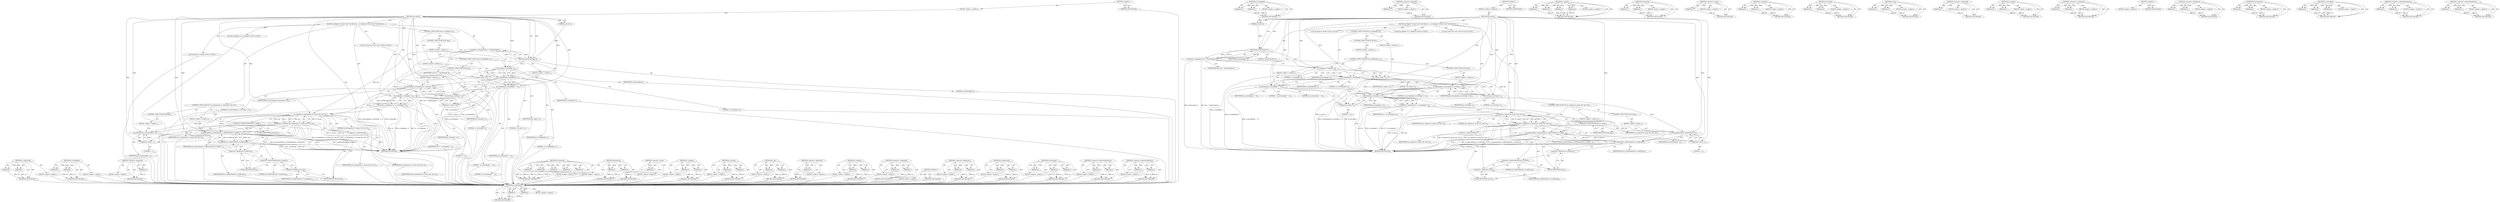digraph "&lt;operator&gt;.indirectFieldAccess" {
vulnerable_177 [label=<(METHOD,js_utfptrtoidx)>];
vulnerable_178 [label=<(PARAM,p1)>];
vulnerable_179 [label=<(PARAM,p2)>];
vulnerable_180 [label=<(BLOCK,&lt;empty&gt;,&lt;empty&gt;)>];
vulnerable_181 [label=<(METHOD_RETURN,ANY)>];
vulnerable_127 [label=<(METHOD,js_isundefined)>];
vulnerable_128 [label=<(PARAM,p1)>];
vulnerable_129 [label=<(PARAM,p2)>];
vulnerable_130 [label=<(BLOCK,&lt;empty&gt;,&lt;empty&gt;)>];
vulnerable_131 [label=<(METHOD_RETURN,ANY)>];
vulnerable_152 [label=<(METHOD,&lt;operator&gt;.logicalNot)>];
vulnerable_153 [label=<(PARAM,p1)>];
vulnerable_154 [label=<(BLOCK,&lt;empty&gt;,&lt;empty&gt;)>];
vulnerable_155 [label=<(METHOD_RETURN,ANY)>];
vulnerable_6 [label=<(METHOD,&lt;global&gt;)<SUB>1</SUB>>];
vulnerable_7 [label=<(BLOCK,&lt;empty&gt;,&lt;empty&gt;)<SUB>1</SUB>>];
vulnerable_8 [label=<(METHOD,Sp_search)<SUB>1</SUB>>];
vulnerable_9 [label=<(PARAM,js_State *J)<SUB>1</SUB>>];
vulnerable_10 [label=<(BLOCK,{
	js_Regexp *re;
	const char *text;
	Resub m;
...,{
	js_Regexp *re;
	const char *text;
	Resub m;
...)<SUB>2</SUB>>];
vulnerable_11 [label="<(LOCAL,js_Regexp* re: js_Regexp*)<SUB>3</SUB>>"];
vulnerable_12 [label="<(LOCAL,const char* text: char*)<SUB>4</SUB>>"];
vulnerable_13 [label="<(LOCAL,Resub m: Resub)<SUB>5</SUB>>"];
vulnerable_14 [label=<(&lt;operator&gt;.assignment,text = checkstring(J, 0))<SUB>7</SUB>>];
vulnerable_15 [label=<(IDENTIFIER,text,text = checkstring(J, 0))<SUB>7</SUB>>];
vulnerable_16 [label=<(checkstring,checkstring(J, 0))<SUB>7</SUB>>];
vulnerable_17 [label=<(IDENTIFIER,J,checkstring(J, 0))<SUB>7</SUB>>];
vulnerable_18 [label=<(LITERAL,0,checkstring(J, 0))<SUB>7</SUB>>];
vulnerable_19 [label=<(CONTROL_STRUCTURE,IF,if (js_isregexp(J, 1)))<SUB>9</SUB>>];
vulnerable_20 [label=<(js_isregexp,js_isregexp(J, 1))<SUB>9</SUB>>];
vulnerable_21 [label=<(IDENTIFIER,J,js_isregexp(J, 1))<SUB>9</SUB>>];
vulnerable_22 [label=<(LITERAL,1,js_isregexp(J, 1))<SUB>9</SUB>>];
vulnerable_23 [label=<(BLOCK,&lt;empty&gt;,&lt;empty&gt;)<SUB>10</SUB>>];
vulnerable_24 [label=<(js_copy,js_copy(J, 1))<SUB>10</SUB>>];
vulnerable_25 [label=<(IDENTIFIER,J,js_copy(J, 1))<SUB>10</SUB>>];
vulnerable_26 [label=<(LITERAL,1,js_copy(J, 1))<SUB>10</SUB>>];
vulnerable_27 [label=<(CONTROL_STRUCTURE,ELSE,else)<SUB>11</SUB>>];
vulnerable_28 [label=<(BLOCK,&lt;empty&gt;,&lt;empty&gt;)<SUB>11</SUB>>];
vulnerable_29 [label=<(CONTROL_STRUCTURE,IF,if (js_isundefined(J, 1)))<SUB>11</SUB>>];
vulnerable_30 [label=<(js_isundefined,js_isundefined(J, 1))<SUB>11</SUB>>];
vulnerable_31 [label=<(IDENTIFIER,J,js_isundefined(J, 1))<SUB>11</SUB>>];
vulnerable_32 [label=<(LITERAL,1,js_isundefined(J, 1))<SUB>11</SUB>>];
vulnerable_33 [label=<(BLOCK,&lt;empty&gt;,&lt;empty&gt;)<SUB>12</SUB>>];
vulnerable_34 [label=<(js_newregexp,js_newregexp(J, &quot;&quot;, 0))<SUB>12</SUB>>];
vulnerable_35 [label=<(IDENTIFIER,J,js_newregexp(J, &quot;&quot;, 0))<SUB>12</SUB>>];
vulnerable_36 [label=<(LITERAL,&quot;&quot;,js_newregexp(J, &quot;&quot;, 0))<SUB>12</SUB>>];
vulnerable_37 [label=<(LITERAL,0,js_newregexp(J, &quot;&quot;, 0))<SUB>12</SUB>>];
vulnerable_38 [label=<(CONTROL_STRUCTURE,ELSE,else)<SUB>14</SUB>>];
vulnerable_39 [label=<(BLOCK,&lt;empty&gt;,&lt;empty&gt;)<SUB>14</SUB>>];
vulnerable_40 [label=<(js_newregexp,js_newregexp(J, js_tostring(J, 1), 0))<SUB>14</SUB>>];
vulnerable_41 [label=<(IDENTIFIER,J,js_newregexp(J, js_tostring(J, 1), 0))<SUB>14</SUB>>];
vulnerable_42 [label=<(js_tostring,js_tostring(J, 1))<SUB>14</SUB>>];
vulnerable_43 [label=<(IDENTIFIER,J,js_tostring(J, 1))<SUB>14</SUB>>];
vulnerable_44 [label=<(LITERAL,1,js_tostring(J, 1))<SUB>14</SUB>>];
vulnerable_45 [label=<(LITERAL,0,js_newregexp(J, js_tostring(J, 1), 0))<SUB>14</SUB>>];
vulnerable_46 [label=<(&lt;operator&gt;.assignment,re = js_toregexp(J, -1))<SUB>16</SUB>>];
vulnerable_47 [label=<(IDENTIFIER,re,re = js_toregexp(J, -1))<SUB>16</SUB>>];
vulnerable_48 [label=<(js_toregexp,js_toregexp(J, -1))<SUB>16</SUB>>];
vulnerable_49 [label=<(IDENTIFIER,J,js_toregexp(J, -1))<SUB>16</SUB>>];
vulnerable_50 [label=<(&lt;operator&gt;.minus,-1)<SUB>16</SUB>>];
vulnerable_51 [label=<(LITERAL,1,-1)<SUB>16</SUB>>];
vulnerable_52 [label=<(CONTROL_STRUCTURE,IF,if (!js_regexec(re-&gt;prog, text, &amp;m, 0)))<SUB>18</SUB>>];
vulnerable_53 [label=<(&lt;operator&gt;.logicalNot,!js_regexec(re-&gt;prog, text, &amp;m, 0))<SUB>18</SUB>>];
vulnerable_54 [label=<(js_regexec,js_regexec(re-&gt;prog, text, &amp;m, 0))<SUB>18</SUB>>];
vulnerable_55 [label=<(&lt;operator&gt;.indirectFieldAccess,re-&gt;prog)<SUB>18</SUB>>];
vulnerable_56 [label=<(IDENTIFIER,re,js_regexec(re-&gt;prog, text, &amp;m, 0))<SUB>18</SUB>>];
vulnerable_57 [label=<(FIELD_IDENTIFIER,prog,prog)<SUB>18</SUB>>];
vulnerable_58 [label=<(IDENTIFIER,text,js_regexec(re-&gt;prog, text, &amp;m, 0))<SUB>18</SUB>>];
vulnerable_59 [label=<(&lt;operator&gt;.addressOf,&amp;m)<SUB>18</SUB>>];
vulnerable_60 [label=<(IDENTIFIER,m,js_regexec(re-&gt;prog, text, &amp;m, 0))<SUB>18</SUB>>];
vulnerable_61 [label=<(LITERAL,0,js_regexec(re-&gt;prog, text, &amp;m, 0))<SUB>18</SUB>>];
vulnerable_62 [label=<(BLOCK,&lt;empty&gt;,&lt;empty&gt;)<SUB>19</SUB>>];
vulnerable_63 [label=<(js_pushnumber,js_pushnumber(J, js_utfptrtoidx(text, m.sub[0]....)<SUB>19</SUB>>];
vulnerable_64 [label=<(IDENTIFIER,J,js_pushnumber(J, js_utfptrtoidx(text, m.sub[0]....)<SUB>19</SUB>>];
vulnerable_65 [label=<(js_utfptrtoidx,js_utfptrtoidx(text, m.sub[0].sp))<SUB>19</SUB>>];
vulnerable_66 [label=<(IDENTIFIER,text,js_utfptrtoidx(text, m.sub[0].sp))<SUB>19</SUB>>];
vulnerable_67 [label=<(&lt;operator&gt;.fieldAccess,m.sub[0].sp)<SUB>19</SUB>>];
vulnerable_68 [label=<(&lt;operator&gt;.indirectIndexAccess,m.sub[0])<SUB>19</SUB>>];
vulnerable_69 [label=<(&lt;operator&gt;.fieldAccess,m.sub)<SUB>19</SUB>>];
vulnerable_70 [label=<(IDENTIFIER,m,js_utfptrtoidx(text, m.sub[0].sp))<SUB>19</SUB>>];
vulnerable_71 [label=<(FIELD_IDENTIFIER,sub,sub)<SUB>19</SUB>>];
vulnerable_72 [label=<(LITERAL,0,js_utfptrtoidx(text, m.sub[0].sp))<SUB>19</SUB>>];
vulnerable_73 [label=<(FIELD_IDENTIFIER,sp,sp)<SUB>19</SUB>>];
vulnerable_74 [label=<(CONTROL_STRUCTURE,ELSE,else)<SUB>21</SUB>>];
vulnerable_75 [label=<(BLOCK,&lt;empty&gt;,&lt;empty&gt;)<SUB>21</SUB>>];
vulnerable_76 [label=<(js_pushnumber,js_pushnumber(J, -1))<SUB>21</SUB>>];
vulnerable_77 [label=<(IDENTIFIER,J,js_pushnumber(J, -1))<SUB>21</SUB>>];
vulnerable_78 [label=<(&lt;operator&gt;.minus,-1)<SUB>21</SUB>>];
vulnerable_79 [label=<(LITERAL,1,-1)<SUB>21</SUB>>];
vulnerable_80 [label=<(METHOD_RETURN,void)<SUB>1</SUB>>];
vulnerable_82 [label=<(METHOD_RETURN,ANY)<SUB>1</SUB>>];
vulnerable_156 [label=<(METHOD,js_regexec)>];
vulnerable_157 [label=<(PARAM,p1)>];
vulnerable_158 [label=<(PARAM,p2)>];
vulnerable_159 [label=<(PARAM,p3)>];
vulnerable_160 [label=<(PARAM,p4)>];
vulnerable_161 [label=<(BLOCK,&lt;empty&gt;,&lt;empty&gt;)>];
vulnerable_162 [label=<(METHOD_RETURN,ANY)>];
vulnerable_112 [label=<(METHOD,checkstring)>];
vulnerable_113 [label=<(PARAM,p1)>];
vulnerable_114 [label=<(PARAM,p2)>];
vulnerable_115 [label=<(BLOCK,&lt;empty&gt;,&lt;empty&gt;)>];
vulnerable_116 [label=<(METHOD_RETURN,ANY)>];
vulnerable_148 [label=<(METHOD,&lt;operator&gt;.minus)>];
vulnerable_149 [label=<(PARAM,p1)>];
vulnerable_150 [label=<(BLOCK,&lt;empty&gt;,&lt;empty&gt;)>];
vulnerable_151 [label=<(METHOD_RETURN,ANY)>];
vulnerable_143 [label=<(METHOD,js_toregexp)>];
vulnerable_144 [label=<(PARAM,p1)>];
vulnerable_145 [label=<(PARAM,p2)>];
vulnerable_146 [label=<(BLOCK,&lt;empty&gt;,&lt;empty&gt;)>];
vulnerable_147 [label=<(METHOD_RETURN,ANY)>];
vulnerable_138 [label=<(METHOD,js_tostring)>];
vulnerable_139 [label=<(PARAM,p1)>];
vulnerable_140 [label=<(PARAM,p2)>];
vulnerable_141 [label=<(BLOCK,&lt;empty&gt;,&lt;empty&gt;)>];
vulnerable_142 [label=<(METHOD_RETURN,ANY)>];
vulnerable_122 [label=<(METHOD,js_copy)>];
vulnerable_123 [label=<(PARAM,p1)>];
vulnerable_124 [label=<(PARAM,p2)>];
vulnerable_125 [label=<(BLOCK,&lt;empty&gt;,&lt;empty&gt;)>];
vulnerable_126 [label=<(METHOD_RETURN,ANY)>];
vulnerable_168 [label=<(METHOD,&lt;operator&gt;.addressOf)>];
vulnerable_169 [label=<(PARAM,p1)>];
vulnerable_170 [label=<(BLOCK,&lt;empty&gt;,&lt;empty&gt;)>];
vulnerable_171 [label=<(METHOD_RETURN,ANY)>];
vulnerable_117 [label=<(METHOD,js_isregexp)>];
vulnerable_118 [label=<(PARAM,p1)>];
vulnerable_119 [label=<(PARAM,p2)>];
vulnerable_120 [label=<(BLOCK,&lt;empty&gt;,&lt;empty&gt;)>];
vulnerable_121 [label=<(METHOD_RETURN,ANY)>];
vulnerable_107 [label=<(METHOD,&lt;operator&gt;.assignment)>];
vulnerable_108 [label=<(PARAM,p1)>];
vulnerable_109 [label=<(PARAM,p2)>];
vulnerable_110 [label=<(BLOCK,&lt;empty&gt;,&lt;empty&gt;)>];
vulnerable_111 [label=<(METHOD_RETURN,ANY)>];
vulnerable_101 [label=<(METHOD,&lt;global&gt;)<SUB>1</SUB>>];
vulnerable_102 [label=<(BLOCK,&lt;empty&gt;,&lt;empty&gt;)>];
vulnerable_103 [label=<(METHOD_RETURN,ANY)>];
vulnerable_182 [label=<(METHOD,&lt;operator&gt;.fieldAccess)>];
vulnerable_183 [label=<(PARAM,p1)>];
vulnerable_184 [label=<(PARAM,p2)>];
vulnerable_185 [label=<(BLOCK,&lt;empty&gt;,&lt;empty&gt;)>];
vulnerable_186 [label=<(METHOD_RETURN,ANY)>];
vulnerable_172 [label=<(METHOD,js_pushnumber)>];
vulnerable_173 [label=<(PARAM,p1)>];
vulnerable_174 [label=<(PARAM,p2)>];
vulnerable_175 [label=<(BLOCK,&lt;empty&gt;,&lt;empty&gt;)>];
vulnerable_176 [label=<(METHOD_RETURN,ANY)>];
vulnerable_132 [label=<(METHOD,js_newregexp)>];
vulnerable_133 [label=<(PARAM,p1)>];
vulnerable_134 [label=<(PARAM,p2)>];
vulnerable_135 [label=<(PARAM,p3)>];
vulnerable_136 [label=<(BLOCK,&lt;empty&gt;,&lt;empty&gt;)>];
vulnerable_137 [label=<(METHOD_RETURN,ANY)>];
vulnerable_187 [label=<(METHOD,&lt;operator&gt;.indirectIndexAccess)>];
vulnerable_188 [label=<(PARAM,p1)>];
vulnerable_189 [label=<(PARAM,p2)>];
vulnerable_190 [label=<(BLOCK,&lt;empty&gt;,&lt;empty&gt;)>];
vulnerable_191 [label=<(METHOD_RETURN,ANY)>];
vulnerable_163 [label=<(METHOD,&lt;operator&gt;.indirectFieldAccess)>];
vulnerable_164 [label=<(PARAM,p1)>];
vulnerable_165 [label=<(PARAM,p2)>];
vulnerable_166 [label=<(BLOCK,&lt;empty&gt;,&lt;empty&gt;)>];
vulnerable_167 [label=<(METHOD_RETURN,ANY)>];
fixed_179 [label=<(METHOD,js_utfptrtoidx)>];
fixed_180 [label=<(PARAM,p1)>];
fixed_181 [label=<(PARAM,p2)>];
fixed_182 [label=<(BLOCK,&lt;empty&gt;,&lt;empty&gt;)>];
fixed_183 [label=<(METHOD_RETURN,ANY)>];
fixed_128 [label=<(METHOD,js_isundefined)>];
fixed_129 [label=<(PARAM,p1)>];
fixed_130 [label=<(PARAM,p2)>];
fixed_131 [label=<(BLOCK,&lt;empty&gt;,&lt;empty&gt;)>];
fixed_132 [label=<(METHOD_RETURN,ANY)>];
fixed_153 [label=<(METHOD,&lt;operator&gt;.logicalNot)>];
fixed_154 [label=<(PARAM,p1)>];
fixed_155 [label=<(BLOCK,&lt;empty&gt;,&lt;empty&gt;)>];
fixed_156 [label=<(METHOD_RETURN,ANY)>];
fixed_6 [label=<(METHOD,&lt;global&gt;)<SUB>1</SUB>>];
fixed_7 [label=<(BLOCK,&lt;empty&gt;,&lt;empty&gt;)<SUB>1</SUB>>];
fixed_8 [label=<(METHOD,Sp_search)<SUB>1</SUB>>];
fixed_9 [label=<(PARAM,js_State *J)<SUB>1</SUB>>];
fixed_10 [label=<(BLOCK,{
	js_Regexp *re;
	const char *text;
	Resub m;
...,{
	js_Regexp *re;
	const char *text;
	Resub m;
...)<SUB>2</SUB>>];
fixed_11 [label="<(LOCAL,js_Regexp* re: js_Regexp*)<SUB>3</SUB>>"];
fixed_12 [label="<(LOCAL,const char* text: char*)<SUB>4</SUB>>"];
fixed_13 [label="<(LOCAL,Resub m: Resub)<SUB>5</SUB>>"];
fixed_14 [label=<(&lt;operator&gt;.assignment,text = checkstring(J, 0))<SUB>7</SUB>>];
fixed_15 [label=<(IDENTIFIER,text,text = checkstring(J, 0))<SUB>7</SUB>>];
fixed_16 [label=<(checkstring,checkstring(J, 0))<SUB>7</SUB>>];
fixed_17 [label=<(IDENTIFIER,J,checkstring(J, 0))<SUB>7</SUB>>];
fixed_18 [label=<(LITERAL,0,checkstring(J, 0))<SUB>7</SUB>>];
fixed_19 [label=<(CONTROL_STRUCTURE,IF,if (js_isregexp(J, 1)))<SUB>9</SUB>>];
fixed_20 [label=<(js_isregexp,js_isregexp(J, 1))<SUB>9</SUB>>];
fixed_21 [label=<(IDENTIFIER,J,js_isregexp(J, 1))<SUB>9</SUB>>];
fixed_22 [label=<(LITERAL,1,js_isregexp(J, 1))<SUB>9</SUB>>];
fixed_23 [label=<(BLOCK,&lt;empty&gt;,&lt;empty&gt;)<SUB>10</SUB>>];
fixed_24 [label=<(js_copy,js_copy(J, 1))<SUB>10</SUB>>];
fixed_25 [label=<(IDENTIFIER,J,js_copy(J, 1))<SUB>10</SUB>>];
fixed_26 [label=<(LITERAL,1,js_copy(J, 1))<SUB>10</SUB>>];
fixed_27 [label=<(CONTROL_STRUCTURE,ELSE,else)<SUB>11</SUB>>];
fixed_28 [label=<(BLOCK,&lt;empty&gt;,&lt;empty&gt;)<SUB>11</SUB>>];
fixed_29 [label=<(CONTROL_STRUCTURE,IF,if (js_isundefined(J, 1)))<SUB>11</SUB>>];
fixed_30 [label=<(js_isundefined,js_isundefined(J, 1))<SUB>11</SUB>>];
fixed_31 [label=<(IDENTIFIER,J,js_isundefined(J, 1))<SUB>11</SUB>>];
fixed_32 [label=<(LITERAL,1,js_isundefined(J, 1))<SUB>11</SUB>>];
fixed_33 [label=<(BLOCK,&lt;empty&gt;,&lt;empty&gt;)<SUB>12</SUB>>];
fixed_34 [label=<(js_newregexp,js_newregexp(J, &quot;&quot;, 0))<SUB>12</SUB>>];
fixed_35 [label=<(IDENTIFIER,J,js_newregexp(J, &quot;&quot;, 0))<SUB>12</SUB>>];
fixed_36 [label=<(LITERAL,&quot;&quot;,js_newregexp(J, &quot;&quot;, 0))<SUB>12</SUB>>];
fixed_37 [label=<(LITERAL,0,js_newregexp(J, &quot;&quot;, 0))<SUB>12</SUB>>];
fixed_38 [label=<(CONTROL_STRUCTURE,ELSE,else)<SUB>14</SUB>>];
fixed_39 [label=<(BLOCK,&lt;empty&gt;,&lt;empty&gt;)<SUB>14</SUB>>];
fixed_40 [label=<(js_newregexp,js_newregexp(J, js_tostring(J, 1), 0))<SUB>14</SUB>>];
fixed_41 [label=<(IDENTIFIER,J,js_newregexp(J, js_tostring(J, 1), 0))<SUB>14</SUB>>];
fixed_42 [label=<(js_tostring,js_tostring(J, 1))<SUB>14</SUB>>];
fixed_43 [label=<(IDENTIFIER,J,js_tostring(J, 1))<SUB>14</SUB>>];
fixed_44 [label=<(LITERAL,1,js_tostring(J, 1))<SUB>14</SUB>>];
fixed_45 [label=<(LITERAL,0,js_newregexp(J, js_tostring(J, 1), 0))<SUB>14</SUB>>];
fixed_46 [label=<(&lt;operator&gt;.assignment,re = js_toregexp(J, -1))<SUB>16</SUB>>];
fixed_47 [label=<(IDENTIFIER,re,re = js_toregexp(J, -1))<SUB>16</SUB>>];
fixed_48 [label=<(js_toregexp,js_toregexp(J, -1))<SUB>16</SUB>>];
fixed_49 [label=<(IDENTIFIER,J,js_toregexp(J, -1))<SUB>16</SUB>>];
fixed_50 [label=<(&lt;operator&gt;.minus,-1)<SUB>16</SUB>>];
fixed_51 [label=<(LITERAL,1,-1)<SUB>16</SUB>>];
fixed_52 [label=<(CONTROL_STRUCTURE,IF,if (!js_doregexec(J, re-&gt;prog, text, &amp;m, 0)))<SUB>18</SUB>>];
fixed_53 [label=<(&lt;operator&gt;.logicalNot,!js_doregexec(J, re-&gt;prog, text, &amp;m, 0))<SUB>18</SUB>>];
fixed_54 [label=<(js_doregexec,js_doregexec(J, re-&gt;prog, text, &amp;m, 0))<SUB>18</SUB>>];
fixed_55 [label=<(IDENTIFIER,J,js_doregexec(J, re-&gt;prog, text, &amp;m, 0))<SUB>18</SUB>>];
fixed_56 [label=<(&lt;operator&gt;.indirectFieldAccess,re-&gt;prog)<SUB>18</SUB>>];
fixed_57 [label=<(IDENTIFIER,re,js_doregexec(J, re-&gt;prog, text, &amp;m, 0))<SUB>18</SUB>>];
fixed_58 [label=<(FIELD_IDENTIFIER,prog,prog)<SUB>18</SUB>>];
fixed_59 [label=<(IDENTIFIER,text,js_doregexec(J, re-&gt;prog, text, &amp;m, 0))<SUB>18</SUB>>];
fixed_60 [label=<(&lt;operator&gt;.addressOf,&amp;m)<SUB>18</SUB>>];
fixed_61 [label=<(IDENTIFIER,m,js_doregexec(J, re-&gt;prog, text, &amp;m, 0))<SUB>18</SUB>>];
fixed_62 [label=<(LITERAL,0,js_doregexec(J, re-&gt;prog, text, &amp;m, 0))<SUB>18</SUB>>];
fixed_63 [label=<(BLOCK,&lt;empty&gt;,&lt;empty&gt;)<SUB>19</SUB>>];
fixed_64 [label=<(js_pushnumber,js_pushnumber(J, js_utfptrtoidx(text, m.sub[0]....)<SUB>19</SUB>>];
fixed_65 [label=<(IDENTIFIER,J,js_pushnumber(J, js_utfptrtoidx(text, m.sub[0]....)<SUB>19</SUB>>];
fixed_66 [label=<(js_utfptrtoidx,js_utfptrtoidx(text, m.sub[0].sp))<SUB>19</SUB>>];
fixed_67 [label=<(IDENTIFIER,text,js_utfptrtoidx(text, m.sub[0].sp))<SUB>19</SUB>>];
fixed_68 [label=<(&lt;operator&gt;.fieldAccess,m.sub[0].sp)<SUB>19</SUB>>];
fixed_69 [label=<(&lt;operator&gt;.indirectIndexAccess,m.sub[0])<SUB>19</SUB>>];
fixed_70 [label=<(&lt;operator&gt;.fieldAccess,m.sub)<SUB>19</SUB>>];
fixed_71 [label=<(IDENTIFIER,m,js_utfptrtoidx(text, m.sub[0].sp))<SUB>19</SUB>>];
fixed_72 [label=<(FIELD_IDENTIFIER,sub,sub)<SUB>19</SUB>>];
fixed_73 [label=<(LITERAL,0,js_utfptrtoidx(text, m.sub[0].sp))<SUB>19</SUB>>];
fixed_74 [label=<(FIELD_IDENTIFIER,sp,sp)<SUB>19</SUB>>];
fixed_75 [label=<(CONTROL_STRUCTURE,ELSE,else)<SUB>21</SUB>>];
fixed_76 [label=<(BLOCK,&lt;empty&gt;,&lt;empty&gt;)<SUB>21</SUB>>];
fixed_77 [label=<(js_pushnumber,js_pushnumber(J, -1))<SUB>21</SUB>>];
fixed_78 [label=<(IDENTIFIER,J,js_pushnumber(J, -1))<SUB>21</SUB>>];
fixed_79 [label=<(&lt;operator&gt;.minus,-1)<SUB>21</SUB>>];
fixed_80 [label=<(LITERAL,1,-1)<SUB>21</SUB>>];
fixed_81 [label=<(METHOD_RETURN,void)<SUB>1</SUB>>];
fixed_83 [label=<(METHOD_RETURN,ANY)<SUB>1</SUB>>];
fixed_157 [label=<(METHOD,js_doregexec)>];
fixed_158 [label=<(PARAM,p1)>];
fixed_159 [label=<(PARAM,p2)>];
fixed_160 [label=<(PARAM,p3)>];
fixed_161 [label=<(PARAM,p4)>];
fixed_162 [label=<(PARAM,p5)>];
fixed_163 [label=<(BLOCK,&lt;empty&gt;,&lt;empty&gt;)>];
fixed_164 [label=<(METHOD_RETURN,ANY)>];
fixed_113 [label=<(METHOD,checkstring)>];
fixed_114 [label=<(PARAM,p1)>];
fixed_115 [label=<(PARAM,p2)>];
fixed_116 [label=<(BLOCK,&lt;empty&gt;,&lt;empty&gt;)>];
fixed_117 [label=<(METHOD_RETURN,ANY)>];
fixed_149 [label=<(METHOD,&lt;operator&gt;.minus)>];
fixed_150 [label=<(PARAM,p1)>];
fixed_151 [label=<(BLOCK,&lt;empty&gt;,&lt;empty&gt;)>];
fixed_152 [label=<(METHOD_RETURN,ANY)>];
fixed_144 [label=<(METHOD,js_toregexp)>];
fixed_145 [label=<(PARAM,p1)>];
fixed_146 [label=<(PARAM,p2)>];
fixed_147 [label=<(BLOCK,&lt;empty&gt;,&lt;empty&gt;)>];
fixed_148 [label=<(METHOD_RETURN,ANY)>];
fixed_139 [label=<(METHOD,js_tostring)>];
fixed_140 [label=<(PARAM,p1)>];
fixed_141 [label=<(PARAM,p2)>];
fixed_142 [label=<(BLOCK,&lt;empty&gt;,&lt;empty&gt;)>];
fixed_143 [label=<(METHOD_RETURN,ANY)>];
fixed_123 [label=<(METHOD,js_copy)>];
fixed_124 [label=<(PARAM,p1)>];
fixed_125 [label=<(PARAM,p2)>];
fixed_126 [label=<(BLOCK,&lt;empty&gt;,&lt;empty&gt;)>];
fixed_127 [label=<(METHOD_RETURN,ANY)>];
fixed_170 [label=<(METHOD,&lt;operator&gt;.addressOf)>];
fixed_171 [label=<(PARAM,p1)>];
fixed_172 [label=<(BLOCK,&lt;empty&gt;,&lt;empty&gt;)>];
fixed_173 [label=<(METHOD_RETURN,ANY)>];
fixed_118 [label=<(METHOD,js_isregexp)>];
fixed_119 [label=<(PARAM,p1)>];
fixed_120 [label=<(PARAM,p2)>];
fixed_121 [label=<(BLOCK,&lt;empty&gt;,&lt;empty&gt;)>];
fixed_122 [label=<(METHOD_RETURN,ANY)>];
fixed_108 [label=<(METHOD,&lt;operator&gt;.assignment)>];
fixed_109 [label=<(PARAM,p1)>];
fixed_110 [label=<(PARAM,p2)>];
fixed_111 [label=<(BLOCK,&lt;empty&gt;,&lt;empty&gt;)>];
fixed_112 [label=<(METHOD_RETURN,ANY)>];
fixed_102 [label=<(METHOD,&lt;global&gt;)<SUB>1</SUB>>];
fixed_103 [label=<(BLOCK,&lt;empty&gt;,&lt;empty&gt;)>];
fixed_104 [label=<(METHOD_RETURN,ANY)>];
fixed_184 [label=<(METHOD,&lt;operator&gt;.fieldAccess)>];
fixed_185 [label=<(PARAM,p1)>];
fixed_186 [label=<(PARAM,p2)>];
fixed_187 [label=<(BLOCK,&lt;empty&gt;,&lt;empty&gt;)>];
fixed_188 [label=<(METHOD_RETURN,ANY)>];
fixed_174 [label=<(METHOD,js_pushnumber)>];
fixed_175 [label=<(PARAM,p1)>];
fixed_176 [label=<(PARAM,p2)>];
fixed_177 [label=<(BLOCK,&lt;empty&gt;,&lt;empty&gt;)>];
fixed_178 [label=<(METHOD_RETURN,ANY)>];
fixed_133 [label=<(METHOD,js_newregexp)>];
fixed_134 [label=<(PARAM,p1)>];
fixed_135 [label=<(PARAM,p2)>];
fixed_136 [label=<(PARAM,p3)>];
fixed_137 [label=<(BLOCK,&lt;empty&gt;,&lt;empty&gt;)>];
fixed_138 [label=<(METHOD_RETURN,ANY)>];
fixed_189 [label=<(METHOD,&lt;operator&gt;.indirectIndexAccess)>];
fixed_190 [label=<(PARAM,p1)>];
fixed_191 [label=<(PARAM,p2)>];
fixed_192 [label=<(BLOCK,&lt;empty&gt;,&lt;empty&gt;)>];
fixed_193 [label=<(METHOD_RETURN,ANY)>];
fixed_165 [label=<(METHOD,&lt;operator&gt;.indirectFieldAccess)>];
fixed_166 [label=<(PARAM,p1)>];
fixed_167 [label=<(PARAM,p2)>];
fixed_168 [label=<(BLOCK,&lt;empty&gt;,&lt;empty&gt;)>];
fixed_169 [label=<(METHOD_RETURN,ANY)>];
vulnerable_177 -> vulnerable_178  [key=0, label="AST: "];
vulnerable_177 -> vulnerable_178  [key=1, label="DDG: "];
vulnerable_177 -> vulnerable_180  [key=0, label="AST: "];
vulnerable_177 -> vulnerable_179  [key=0, label="AST: "];
vulnerable_177 -> vulnerable_179  [key=1, label="DDG: "];
vulnerable_177 -> vulnerable_181  [key=0, label="AST: "];
vulnerable_177 -> vulnerable_181  [key=1, label="CFG: "];
vulnerable_178 -> vulnerable_181  [key=0, label="DDG: p1"];
vulnerable_179 -> vulnerable_181  [key=0, label="DDG: p2"];
vulnerable_127 -> vulnerable_128  [key=0, label="AST: "];
vulnerable_127 -> vulnerable_128  [key=1, label="DDG: "];
vulnerable_127 -> vulnerable_130  [key=0, label="AST: "];
vulnerable_127 -> vulnerable_129  [key=0, label="AST: "];
vulnerable_127 -> vulnerable_129  [key=1, label="DDG: "];
vulnerable_127 -> vulnerable_131  [key=0, label="AST: "];
vulnerable_127 -> vulnerable_131  [key=1, label="CFG: "];
vulnerable_128 -> vulnerable_131  [key=0, label="DDG: p1"];
vulnerable_129 -> vulnerable_131  [key=0, label="DDG: p2"];
vulnerable_152 -> vulnerable_153  [key=0, label="AST: "];
vulnerable_152 -> vulnerable_153  [key=1, label="DDG: "];
vulnerable_152 -> vulnerable_154  [key=0, label="AST: "];
vulnerable_152 -> vulnerable_155  [key=0, label="AST: "];
vulnerable_152 -> vulnerable_155  [key=1, label="CFG: "];
vulnerable_153 -> vulnerable_155  [key=0, label="DDG: p1"];
vulnerable_6 -> vulnerable_7  [key=0, label="AST: "];
vulnerable_6 -> vulnerable_82  [key=0, label="AST: "];
vulnerable_6 -> vulnerable_82  [key=1, label="CFG: "];
vulnerable_7 -> vulnerable_8  [key=0, label="AST: "];
vulnerable_8 -> vulnerable_9  [key=0, label="AST: "];
vulnerable_8 -> vulnerable_9  [key=1, label="DDG: "];
vulnerable_8 -> vulnerable_10  [key=0, label="AST: "];
vulnerable_8 -> vulnerable_80  [key=0, label="AST: "];
vulnerable_8 -> vulnerable_16  [key=0, label="CFG: "];
vulnerable_8 -> vulnerable_16  [key=1, label="DDG: "];
vulnerable_8 -> vulnerable_20  [key=0, label="DDG: "];
vulnerable_8 -> vulnerable_48  [key=0, label="DDG: "];
vulnerable_8 -> vulnerable_24  [key=0, label="DDG: "];
vulnerable_8 -> vulnerable_50  [key=0, label="DDG: "];
vulnerable_8 -> vulnerable_54  [key=0, label="DDG: "];
vulnerable_8 -> vulnerable_63  [key=0, label="DDG: "];
vulnerable_8 -> vulnerable_65  [key=0, label="DDG: "];
vulnerable_8 -> vulnerable_76  [key=0, label="DDG: "];
vulnerable_8 -> vulnerable_30  [key=0, label="DDG: "];
vulnerable_8 -> vulnerable_78  [key=0, label="DDG: "];
vulnerable_8 -> vulnerable_34  [key=0, label="DDG: "];
vulnerable_8 -> vulnerable_40  [key=0, label="DDG: "];
vulnerable_8 -> vulnerable_42  [key=0, label="DDG: "];
vulnerable_9 -> vulnerable_16  [key=0, label="DDG: J"];
vulnerable_10 -> vulnerable_11  [key=0, label="AST: "];
vulnerable_10 -> vulnerable_12  [key=0, label="AST: "];
vulnerable_10 -> vulnerable_13  [key=0, label="AST: "];
vulnerable_10 -> vulnerable_14  [key=0, label="AST: "];
vulnerable_10 -> vulnerable_19  [key=0, label="AST: "];
vulnerable_10 -> vulnerable_46  [key=0, label="AST: "];
vulnerable_10 -> vulnerable_52  [key=0, label="AST: "];
vulnerable_14 -> vulnerable_15  [key=0, label="AST: "];
vulnerable_14 -> vulnerable_16  [key=0, label="AST: "];
vulnerable_14 -> vulnerable_20  [key=0, label="CFG: "];
vulnerable_14 -> vulnerable_80  [key=0, label="DDG: checkstring(J, 0)"];
vulnerable_14 -> vulnerable_80  [key=1, label="DDG: text = checkstring(J, 0)"];
vulnerable_14 -> vulnerable_54  [key=0, label="DDG: text"];
vulnerable_16 -> vulnerable_17  [key=0, label="AST: "];
vulnerable_16 -> vulnerable_18  [key=0, label="AST: "];
vulnerable_16 -> vulnerable_14  [key=0, label="CFG: "];
vulnerable_16 -> vulnerable_14  [key=1, label="DDG: J"];
vulnerable_16 -> vulnerable_14  [key=2, label="DDG: 0"];
vulnerable_16 -> vulnerable_20  [key=0, label="DDG: J"];
vulnerable_19 -> vulnerable_20  [key=0, label="AST: "];
vulnerable_19 -> vulnerable_23  [key=0, label="AST: "];
vulnerable_19 -> vulnerable_27  [key=0, label="AST: "];
vulnerable_20 -> vulnerable_21  [key=0, label="AST: "];
vulnerable_20 -> vulnerable_22  [key=0, label="AST: "];
vulnerable_20 -> vulnerable_24  [key=0, label="CFG: "];
vulnerable_20 -> vulnerable_24  [key=1, label="DDG: J"];
vulnerable_20 -> vulnerable_24  [key=2, label="CDG: "];
vulnerable_20 -> vulnerable_30  [key=0, label="CFG: "];
vulnerable_20 -> vulnerable_30  [key=1, label="DDG: J"];
vulnerable_20 -> vulnerable_30  [key=2, label="CDG: "];
vulnerable_20 -> vulnerable_80  [key=0, label="DDG: js_isregexp(J, 1)"];
vulnerable_23 -> vulnerable_24  [key=0, label="AST: "];
vulnerable_24 -> vulnerable_25  [key=0, label="AST: "];
vulnerable_24 -> vulnerable_26  [key=0, label="AST: "];
vulnerable_24 -> vulnerable_50  [key=0, label="CFG: "];
vulnerable_24 -> vulnerable_80  [key=0, label="DDG: js_copy(J, 1)"];
vulnerable_24 -> vulnerable_48  [key=0, label="DDG: J"];
vulnerable_27 -> vulnerable_28  [key=0, label="AST: "];
vulnerable_28 -> vulnerable_29  [key=0, label="AST: "];
vulnerable_29 -> vulnerable_30  [key=0, label="AST: "];
vulnerable_29 -> vulnerable_33  [key=0, label="AST: "];
vulnerable_29 -> vulnerable_38  [key=0, label="AST: "];
vulnerable_30 -> vulnerable_31  [key=0, label="AST: "];
vulnerable_30 -> vulnerable_32  [key=0, label="AST: "];
vulnerable_30 -> vulnerable_34  [key=0, label="CFG: "];
vulnerable_30 -> vulnerable_34  [key=1, label="DDG: J"];
vulnerable_30 -> vulnerable_34  [key=2, label="CDG: "];
vulnerable_30 -> vulnerable_42  [key=0, label="CFG: "];
vulnerable_30 -> vulnerable_42  [key=1, label="DDG: J"];
vulnerable_30 -> vulnerable_42  [key=2, label="CDG: "];
vulnerable_30 -> vulnerable_80  [key=0, label="DDG: js_isundefined(J, 1)"];
vulnerable_30 -> vulnerable_40  [key=0, label="CDG: "];
vulnerable_33 -> vulnerable_34  [key=0, label="AST: "];
vulnerable_34 -> vulnerable_35  [key=0, label="AST: "];
vulnerable_34 -> vulnerable_36  [key=0, label="AST: "];
vulnerable_34 -> vulnerable_37  [key=0, label="AST: "];
vulnerable_34 -> vulnerable_50  [key=0, label="CFG: "];
vulnerable_34 -> vulnerable_80  [key=0, label="DDG: js_newregexp(J, &quot;&quot;, 0)"];
vulnerable_34 -> vulnerable_48  [key=0, label="DDG: J"];
vulnerable_38 -> vulnerable_39  [key=0, label="AST: "];
vulnerable_39 -> vulnerable_40  [key=0, label="AST: "];
vulnerable_40 -> vulnerable_41  [key=0, label="AST: "];
vulnerable_40 -> vulnerable_42  [key=0, label="AST: "];
vulnerable_40 -> vulnerable_45  [key=0, label="AST: "];
vulnerable_40 -> vulnerable_50  [key=0, label="CFG: "];
vulnerable_40 -> vulnerable_80  [key=0, label="DDG: js_tostring(J, 1)"];
vulnerable_40 -> vulnerable_80  [key=1, label="DDG: js_newregexp(J, js_tostring(J, 1), 0)"];
vulnerable_40 -> vulnerable_48  [key=0, label="DDG: J"];
vulnerable_42 -> vulnerable_43  [key=0, label="AST: "];
vulnerable_42 -> vulnerable_44  [key=0, label="AST: "];
vulnerable_42 -> vulnerable_40  [key=0, label="CFG: "];
vulnerable_42 -> vulnerable_40  [key=1, label="DDG: J"];
vulnerable_42 -> vulnerable_40  [key=2, label="DDG: 1"];
vulnerable_46 -> vulnerable_47  [key=0, label="AST: "];
vulnerable_46 -> vulnerable_48  [key=0, label="AST: "];
vulnerable_46 -> vulnerable_57  [key=0, label="CFG: "];
vulnerable_46 -> vulnerable_80  [key=0, label="DDG: re"];
vulnerable_46 -> vulnerable_80  [key=1, label="DDG: js_toregexp(J, -1)"];
vulnerable_46 -> vulnerable_80  [key=2, label="DDG: re = js_toregexp(J, -1)"];
vulnerable_46 -> vulnerable_54  [key=0, label="DDG: re"];
vulnerable_48 -> vulnerable_49  [key=0, label="AST: "];
vulnerable_48 -> vulnerable_50  [key=0, label="AST: "];
vulnerable_48 -> vulnerable_46  [key=0, label="CFG: "];
vulnerable_48 -> vulnerable_46  [key=1, label="DDG: J"];
vulnerable_48 -> vulnerable_46  [key=2, label="DDG: -1"];
vulnerable_48 -> vulnerable_80  [key=0, label="DDG: -1"];
vulnerable_48 -> vulnerable_63  [key=0, label="DDG: J"];
vulnerable_48 -> vulnerable_76  [key=0, label="DDG: J"];
vulnerable_50 -> vulnerable_51  [key=0, label="AST: "];
vulnerable_50 -> vulnerable_48  [key=0, label="CFG: "];
vulnerable_50 -> vulnerable_48  [key=1, label="DDG: 1"];
vulnerable_52 -> vulnerable_53  [key=0, label="AST: "];
vulnerable_52 -> vulnerable_62  [key=0, label="AST: "];
vulnerable_52 -> vulnerable_74  [key=0, label="AST: "];
vulnerable_53 -> vulnerable_54  [key=0, label="AST: "];
vulnerable_53 -> vulnerable_71  [key=0, label="CFG: "];
vulnerable_53 -> vulnerable_71  [key=1, label="CDG: "];
vulnerable_53 -> vulnerable_78  [key=0, label="CFG: "];
vulnerable_53 -> vulnerable_78  [key=1, label="CDG: "];
vulnerable_53 -> vulnerable_80  [key=0, label="DDG: js_regexec(re-&gt;prog, text, &amp;m, 0)"];
vulnerable_53 -> vulnerable_80  [key=1, label="DDG: !js_regexec(re-&gt;prog, text, &amp;m, 0)"];
vulnerable_53 -> vulnerable_68  [key=0, label="CDG: "];
vulnerable_53 -> vulnerable_73  [key=0, label="CDG: "];
vulnerable_53 -> vulnerable_69  [key=0, label="CDG: "];
vulnerable_53 -> vulnerable_67  [key=0, label="CDG: "];
vulnerable_53 -> vulnerable_63  [key=0, label="CDG: "];
vulnerable_53 -> vulnerable_76  [key=0, label="CDG: "];
vulnerable_53 -> vulnerable_65  [key=0, label="CDG: "];
vulnerable_54 -> vulnerable_55  [key=0, label="AST: "];
vulnerable_54 -> vulnerable_58  [key=0, label="AST: "];
vulnerable_54 -> vulnerable_59  [key=0, label="AST: "];
vulnerable_54 -> vulnerable_61  [key=0, label="AST: "];
vulnerable_54 -> vulnerable_53  [key=0, label="CFG: "];
vulnerable_54 -> vulnerable_53  [key=1, label="DDG: re-&gt;prog"];
vulnerable_54 -> vulnerable_53  [key=2, label="DDG: text"];
vulnerable_54 -> vulnerable_53  [key=3, label="DDG: &amp;m"];
vulnerable_54 -> vulnerable_53  [key=4, label="DDG: 0"];
vulnerable_54 -> vulnerable_80  [key=0, label="DDG: re-&gt;prog"];
vulnerable_54 -> vulnerable_80  [key=1, label="DDG: &amp;m"];
vulnerable_54 -> vulnerable_65  [key=0, label="DDG: text"];
vulnerable_55 -> vulnerable_56  [key=0, label="AST: "];
vulnerable_55 -> vulnerable_57  [key=0, label="AST: "];
vulnerable_55 -> vulnerable_59  [key=0, label="CFG: "];
vulnerable_57 -> vulnerable_55  [key=0, label="CFG: "];
vulnerable_59 -> vulnerable_60  [key=0, label="AST: "];
vulnerable_59 -> vulnerable_54  [key=0, label="CFG: "];
vulnerable_62 -> vulnerable_63  [key=0, label="AST: "];
vulnerable_63 -> vulnerable_64  [key=0, label="AST: "];
vulnerable_63 -> vulnerable_65  [key=0, label="AST: "];
vulnerable_63 -> vulnerable_80  [key=0, label="CFG: "];
vulnerable_63 -> vulnerable_80  [key=1, label="DDG: J"];
vulnerable_63 -> vulnerable_80  [key=2, label="DDG: js_utfptrtoidx(text, m.sub[0].sp)"];
vulnerable_63 -> vulnerable_80  [key=3, label="DDG: js_pushnumber(J, js_utfptrtoidx(text, m.sub[0].sp))"];
vulnerable_65 -> vulnerable_66  [key=0, label="AST: "];
vulnerable_65 -> vulnerable_67  [key=0, label="AST: "];
vulnerable_65 -> vulnerable_63  [key=0, label="CFG: "];
vulnerable_65 -> vulnerable_63  [key=1, label="DDG: text"];
vulnerable_65 -> vulnerable_63  [key=2, label="DDG: m.sub[0].sp"];
vulnerable_65 -> vulnerable_80  [key=0, label="DDG: text"];
vulnerable_65 -> vulnerable_80  [key=1, label="DDG: m.sub[0].sp"];
vulnerable_67 -> vulnerable_68  [key=0, label="AST: "];
vulnerable_67 -> vulnerable_73  [key=0, label="AST: "];
vulnerable_67 -> vulnerable_65  [key=0, label="CFG: "];
vulnerable_68 -> vulnerable_69  [key=0, label="AST: "];
vulnerable_68 -> vulnerable_72  [key=0, label="AST: "];
vulnerable_68 -> vulnerable_73  [key=0, label="CFG: "];
vulnerable_69 -> vulnerable_70  [key=0, label="AST: "];
vulnerable_69 -> vulnerable_71  [key=0, label="AST: "];
vulnerable_69 -> vulnerable_68  [key=0, label="CFG: "];
vulnerable_71 -> vulnerable_69  [key=0, label="CFG: "];
vulnerable_73 -> vulnerable_67  [key=0, label="CFG: "];
vulnerable_74 -> vulnerable_75  [key=0, label="AST: "];
vulnerable_75 -> vulnerable_76  [key=0, label="AST: "];
vulnerable_76 -> vulnerable_77  [key=0, label="AST: "];
vulnerable_76 -> vulnerable_78  [key=0, label="AST: "];
vulnerable_76 -> vulnerable_80  [key=0, label="CFG: "];
vulnerable_78 -> vulnerable_79  [key=0, label="AST: "];
vulnerable_78 -> vulnerable_76  [key=0, label="CFG: "];
vulnerable_78 -> vulnerable_76  [key=1, label="DDG: 1"];
vulnerable_156 -> vulnerable_157  [key=0, label="AST: "];
vulnerable_156 -> vulnerable_157  [key=1, label="DDG: "];
vulnerable_156 -> vulnerable_161  [key=0, label="AST: "];
vulnerable_156 -> vulnerable_158  [key=0, label="AST: "];
vulnerable_156 -> vulnerable_158  [key=1, label="DDG: "];
vulnerable_156 -> vulnerable_162  [key=0, label="AST: "];
vulnerable_156 -> vulnerable_162  [key=1, label="CFG: "];
vulnerable_156 -> vulnerable_159  [key=0, label="AST: "];
vulnerable_156 -> vulnerable_159  [key=1, label="DDG: "];
vulnerable_156 -> vulnerable_160  [key=0, label="AST: "];
vulnerable_156 -> vulnerable_160  [key=1, label="DDG: "];
vulnerable_157 -> vulnerable_162  [key=0, label="DDG: p1"];
vulnerable_158 -> vulnerable_162  [key=0, label="DDG: p2"];
vulnerable_159 -> vulnerable_162  [key=0, label="DDG: p3"];
vulnerable_160 -> vulnerable_162  [key=0, label="DDG: p4"];
vulnerable_112 -> vulnerable_113  [key=0, label="AST: "];
vulnerable_112 -> vulnerable_113  [key=1, label="DDG: "];
vulnerable_112 -> vulnerable_115  [key=0, label="AST: "];
vulnerable_112 -> vulnerable_114  [key=0, label="AST: "];
vulnerable_112 -> vulnerable_114  [key=1, label="DDG: "];
vulnerable_112 -> vulnerable_116  [key=0, label="AST: "];
vulnerable_112 -> vulnerable_116  [key=1, label="CFG: "];
vulnerable_113 -> vulnerable_116  [key=0, label="DDG: p1"];
vulnerable_114 -> vulnerable_116  [key=0, label="DDG: p2"];
vulnerable_148 -> vulnerable_149  [key=0, label="AST: "];
vulnerable_148 -> vulnerable_149  [key=1, label="DDG: "];
vulnerable_148 -> vulnerable_150  [key=0, label="AST: "];
vulnerable_148 -> vulnerable_151  [key=0, label="AST: "];
vulnerable_148 -> vulnerable_151  [key=1, label="CFG: "];
vulnerable_149 -> vulnerable_151  [key=0, label="DDG: p1"];
vulnerable_143 -> vulnerable_144  [key=0, label="AST: "];
vulnerable_143 -> vulnerable_144  [key=1, label="DDG: "];
vulnerable_143 -> vulnerable_146  [key=0, label="AST: "];
vulnerable_143 -> vulnerable_145  [key=0, label="AST: "];
vulnerable_143 -> vulnerable_145  [key=1, label="DDG: "];
vulnerable_143 -> vulnerable_147  [key=0, label="AST: "];
vulnerable_143 -> vulnerable_147  [key=1, label="CFG: "];
vulnerable_144 -> vulnerable_147  [key=0, label="DDG: p1"];
vulnerable_145 -> vulnerable_147  [key=0, label="DDG: p2"];
vulnerable_138 -> vulnerable_139  [key=0, label="AST: "];
vulnerable_138 -> vulnerable_139  [key=1, label="DDG: "];
vulnerable_138 -> vulnerable_141  [key=0, label="AST: "];
vulnerable_138 -> vulnerable_140  [key=0, label="AST: "];
vulnerable_138 -> vulnerable_140  [key=1, label="DDG: "];
vulnerable_138 -> vulnerable_142  [key=0, label="AST: "];
vulnerable_138 -> vulnerable_142  [key=1, label="CFG: "];
vulnerable_139 -> vulnerable_142  [key=0, label="DDG: p1"];
vulnerable_140 -> vulnerable_142  [key=0, label="DDG: p2"];
vulnerable_122 -> vulnerable_123  [key=0, label="AST: "];
vulnerable_122 -> vulnerable_123  [key=1, label="DDG: "];
vulnerable_122 -> vulnerable_125  [key=0, label="AST: "];
vulnerable_122 -> vulnerable_124  [key=0, label="AST: "];
vulnerable_122 -> vulnerable_124  [key=1, label="DDG: "];
vulnerable_122 -> vulnerable_126  [key=0, label="AST: "];
vulnerable_122 -> vulnerable_126  [key=1, label="CFG: "];
vulnerable_123 -> vulnerable_126  [key=0, label="DDG: p1"];
vulnerable_124 -> vulnerable_126  [key=0, label="DDG: p2"];
vulnerable_168 -> vulnerable_169  [key=0, label="AST: "];
vulnerable_168 -> vulnerable_169  [key=1, label="DDG: "];
vulnerable_168 -> vulnerable_170  [key=0, label="AST: "];
vulnerable_168 -> vulnerable_171  [key=0, label="AST: "];
vulnerable_168 -> vulnerable_171  [key=1, label="CFG: "];
vulnerable_169 -> vulnerable_171  [key=0, label="DDG: p1"];
vulnerable_117 -> vulnerable_118  [key=0, label="AST: "];
vulnerable_117 -> vulnerable_118  [key=1, label="DDG: "];
vulnerable_117 -> vulnerable_120  [key=0, label="AST: "];
vulnerable_117 -> vulnerable_119  [key=0, label="AST: "];
vulnerable_117 -> vulnerable_119  [key=1, label="DDG: "];
vulnerable_117 -> vulnerable_121  [key=0, label="AST: "];
vulnerable_117 -> vulnerable_121  [key=1, label="CFG: "];
vulnerable_118 -> vulnerable_121  [key=0, label="DDG: p1"];
vulnerable_119 -> vulnerable_121  [key=0, label="DDG: p2"];
vulnerable_107 -> vulnerable_108  [key=0, label="AST: "];
vulnerable_107 -> vulnerable_108  [key=1, label="DDG: "];
vulnerable_107 -> vulnerable_110  [key=0, label="AST: "];
vulnerable_107 -> vulnerable_109  [key=0, label="AST: "];
vulnerable_107 -> vulnerable_109  [key=1, label="DDG: "];
vulnerable_107 -> vulnerable_111  [key=0, label="AST: "];
vulnerable_107 -> vulnerable_111  [key=1, label="CFG: "];
vulnerable_108 -> vulnerable_111  [key=0, label="DDG: p1"];
vulnerable_109 -> vulnerable_111  [key=0, label="DDG: p2"];
vulnerable_101 -> vulnerable_102  [key=0, label="AST: "];
vulnerable_101 -> vulnerable_103  [key=0, label="AST: "];
vulnerable_101 -> vulnerable_103  [key=1, label="CFG: "];
vulnerable_182 -> vulnerable_183  [key=0, label="AST: "];
vulnerable_182 -> vulnerable_183  [key=1, label="DDG: "];
vulnerable_182 -> vulnerable_185  [key=0, label="AST: "];
vulnerable_182 -> vulnerable_184  [key=0, label="AST: "];
vulnerable_182 -> vulnerable_184  [key=1, label="DDG: "];
vulnerable_182 -> vulnerable_186  [key=0, label="AST: "];
vulnerable_182 -> vulnerable_186  [key=1, label="CFG: "];
vulnerable_183 -> vulnerable_186  [key=0, label="DDG: p1"];
vulnerable_184 -> vulnerable_186  [key=0, label="DDG: p2"];
vulnerable_172 -> vulnerable_173  [key=0, label="AST: "];
vulnerable_172 -> vulnerable_173  [key=1, label="DDG: "];
vulnerable_172 -> vulnerable_175  [key=0, label="AST: "];
vulnerable_172 -> vulnerable_174  [key=0, label="AST: "];
vulnerable_172 -> vulnerable_174  [key=1, label="DDG: "];
vulnerable_172 -> vulnerable_176  [key=0, label="AST: "];
vulnerable_172 -> vulnerable_176  [key=1, label="CFG: "];
vulnerable_173 -> vulnerable_176  [key=0, label="DDG: p1"];
vulnerable_174 -> vulnerable_176  [key=0, label="DDG: p2"];
vulnerable_132 -> vulnerable_133  [key=0, label="AST: "];
vulnerable_132 -> vulnerable_133  [key=1, label="DDG: "];
vulnerable_132 -> vulnerable_136  [key=0, label="AST: "];
vulnerable_132 -> vulnerable_134  [key=0, label="AST: "];
vulnerable_132 -> vulnerable_134  [key=1, label="DDG: "];
vulnerable_132 -> vulnerable_137  [key=0, label="AST: "];
vulnerable_132 -> vulnerable_137  [key=1, label="CFG: "];
vulnerable_132 -> vulnerable_135  [key=0, label="AST: "];
vulnerable_132 -> vulnerable_135  [key=1, label="DDG: "];
vulnerable_133 -> vulnerable_137  [key=0, label="DDG: p1"];
vulnerable_134 -> vulnerable_137  [key=0, label="DDG: p2"];
vulnerable_135 -> vulnerable_137  [key=0, label="DDG: p3"];
vulnerable_187 -> vulnerable_188  [key=0, label="AST: "];
vulnerable_187 -> vulnerable_188  [key=1, label="DDG: "];
vulnerable_187 -> vulnerable_190  [key=0, label="AST: "];
vulnerable_187 -> vulnerable_189  [key=0, label="AST: "];
vulnerable_187 -> vulnerable_189  [key=1, label="DDG: "];
vulnerable_187 -> vulnerable_191  [key=0, label="AST: "];
vulnerable_187 -> vulnerable_191  [key=1, label="CFG: "];
vulnerable_188 -> vulnerable_191  [key=0, label="DDG: p1"];
vulnerable_189 -> vulnerable_191  [key=0, label="DDG: p2"];
vulnerable_163 -> vulnerable_164  [key=0, label="AST: "];
vulnerable_163 -> vulnerable_164  [key=1, label="DDG: "];
vulnerable_163 -> vulnerable_166  [key=0, label="AST: "];
vulnerable_163 -> vulnerable_165  [key=0, label="AST: "];
vulnerable_163 -> vulnerable_165  [key=1, label="DDG: "];
vulnerable_163 -> vulnerable_167  [key=0, label="AST: "];
vulnerable_163 -> vulnerable_167  [key=1, label="CFG: "];
vulnerable_164 -> vulnerable_167  [key=0, label="DDG: p1"];
vulnerable_165 -> vulnerable_167  [key=0, label="DDG: p2"];
fixed_179 -> fixed_180  [key=0, label="AST: "];
fixed_179 -> fixed_180  [key=1, label="DDG: "];
fixed_179 -> fixed_182  [key=0, label="AST: "];
fixed_179 -> fixed_181  [key=0, label="AST: "];
fixed_179 -> fixed_181  [key=1, label="DDG: "];
fixed_179 -> fixed_183  [key=0, label="AST: "];
fixed_179 -> fixed_183  [key=1, label="CFG: "];
fixed_180 -> fixed_183  [key=0, label="DDG: p1"];
fixed_181 -> fixed_183  [key=0, label="DDG: p2"];
fixed_182 -> vulnerable_177  [key=0];
fixed_183 -> vulnerable_177  [key=0];
fixed_128 -> fixed_129  [key=0, label="AST: "];
fixed_128 -> fixed_129  [key=1, label="DDG: "];
fixed_128 -> fixed_131  [key=0, label="AST: "];
fixed_128 -> fixed_130  [key=0, label="AST: "];
fixed_128 -> fixed_130  [key=1, label="DDG: "];
fixed_128 -> fixed_132  [key=0, label="AST: "];
fixed_128 -> fixed_132  [key=1, label="CFG: "];
fixed_129 -> fixed_132  [key=0, label="DDG: p1"];
fixed_130 -> fixed_132  [key=0, label="DDG: p2"];
fixed_131 -> vulnerable_177  [key=0];
fixed_132 -> vulnerable_177  [key=0];
fixed_153 -> fixed_154  [key=0, label="AST: "];
fixed_153 -> fixed_154  [key=1, label="DDG: "];
fixed_153 -> fixed_155  [key=0, label="AST: "];
fixed_153 -> fixed_156  [key=0, label="AST: "];
fixed_153 -> fixed_156  [key=1, label="CFG: "];
fixed_154 -> fixed_156  [key=0, label="DDG: p1"];
fixed_155 -> vulnerable_177  [key=0];
fixed_156 -> vulnerable_177  [key=0];
fixed_6 -> fixed_7  [key=0, label="AST: "];
fixed_6 -> fixed_83  [key=0, label="AST: "];
fixed_6 -> fixed_83  [key=1, label="CFG: "];
fixed_7 -> fixed_8  [key=0, label="AST: "];
fixed_8 -> fixed_9  [key=0, label="AST: "];
fixed_8 -> fixed_9  [key=1, label="DDG: "];
fixed_8 -> fixed_10  [key=0, label="AST: "];
fixed_8 -> fixed_81  [key=0, label="AST: "];
fixed_8 -> fixed_16  [key=0, label="CFG: "];
fixed_8 -> fixed_16  [key=1, label="DDG: "];
fixed_8 -> fixed_20  [key=0, label="DDG: "];
fixed_8 -> fixed_48  [key=0, label="DDG: "];
fixed_8 -> fixed_24  [key=0, label="DDG: "];
fixed_8 -> fixed_50  [key=0, label="DDG: "];
fixed_8 -> fixed_54  [key=0, label="DDG: "];
fixed_8 -> fixed_64  [key=0, label="DDG: "];
fixed_8 -> fixed_66  [key=0, label="DDG: "];
fixed_8 -> fixed_77  [key=0, label="DDG: "];
fixed_8 -> fixed_30  [key=0, label="DDG: "];
fixed_8 -> fixed_79  [key=0, label="DDG: "];
fixed_8 -> fixed_34  [key=0, label="DDG: "];
fixed_8 -> fixed_40  [key=0, label="DDG: "];
fixed_8 -> fixed_42  [key=0, label="DDG: "];
fixed_9 -> fixed_16  [key=0, label="DDG: J"];
fixed_10 -> fixed_11  [key=0, label="AST: "];
fixed_10 -> fixed_12  [key=0, label="AST: "];
fixed_10 -> fixed_13  [key=0, label="AST: "];
fixed_10 -> fixed_14  [key=0, label="AST: "];
fixed_10 -> fixed_19  [key=0, label="AST: "];
fixed_10 -> fixed_46  [key=0, label="AST: "];
fixed_10 -> fixed_52  [key=0, label="AST: "];
fixed_11 -> vulnerable_177  [key=0];
fixed_12 -> vulnerable_177  [key=0];
fixed_13 -> vulnerable_177  [key=0];
fixed_14 -> fixed_15  [key=0, label="AST: "];
fixed_14 -> fixed_16  [key=0, label="AST: "];
fixed_14 -> fixed_20  [key=0, label="CFG: "];
fixed_14 -> fixed_81  [key=0, label="DDG: checkstring(J, 0)"];
fixed_14 -> fixed_81  [key=1, label="DDG: text = checkstring(J, 0)"];
fixed_14 -> fixed_54  [key=0, label="DDG: text"];
fixed_15 -> vulnerable_177  [key=0];
fixed_16 -> fixed_17  [key=0, label="AST: "];
fixed_16 -> fixed_18  [key=0, label="AST: "];
fixed_16 -> fixed_14  [key=0, label="CFG: "];
fixed_16 -> fixed_14  [key=1, label="DDG: J"];
fixed_16 -> fixed_14  [key=2, label="DDG: 0"];
fixed_16 -> fixed_20  [key=0, label="DDG: J"];
fixed_17 -> vulnerable_177  [key=0];
fixed_18 -> vulnerable_177  [key=0];
fixed_19 -> fixed_20  [key=0, label="AST: "];
fixed_19 -> fixed_23  [key=0, label="AST: "];
fixed_19 -> fixed_27  [key=0, label="AST: "];
fixed_20 -> fixed_21  [key=0, label="AST: "];
fixed_20 -> fixed_22  [key=0, label="AST: "];
fixed_20 -> fixed_24  [key=0, label="CFG: "];
fixed_20 -> fixed_24  [key=1, label="DDG: J"];
fixed_20 -> fixed_24  [key=2, label="CDG: "];
fixed_20 -> fixed_30  [key=0, label="CFG: "];
fixed_20 -> fixed_30  [key=1, label="DDG: J"];
fixed_20 -> fixed_30  [key=2, label="CDG: "];
fixed_20 -> fixed_81  [key=0, label="DDG: js_isregexp(J, 1)"];
fixed_21 -> vulnerable_177  [key=0];
fixed_22 -> vulnerable_177  [key=0];
fixed_23 -> fixed_24  [key=0, label="AST: "];
fixed_24 -> fixed_25  [key=0, label="AST: "];
fixed_24 -> fixed_26  [key=0, label="AST: "];
fixed_24 -> fixed_50  [key=0, label="CFG: "];
fixed_24 -> fixed_81  [key=0, label="DDG: js_copy(J, 1)"];
fixed_24 -> fixed_48  [key=0, label="DDG: J"];
fixed_25 -> vulnerable_177  [key=0];
fixed_26 -> vulnerable_177  [key=0];
fixed_27 -> fixed_28  [key=0, label="AST: "];
fixed_28 -> fixed_29  [key=0, label="AST: "];
fixed_29 -> fixed_30  [key=0, label="AST: "];
fixed_29 -> fixed_33  [key=0, label="AST: "];
fixed_29 -> fixed_38  [key=0, label="AST: "];
fixed_30 -> fixed_31  [key=0, label="AST: "];
fixed_30 -> fixed_32  [key=0, label="AST: "];
fixed_30 -> fixed_34  [key=0, label="CFG: "];
fixed_30 -> fixed_34  [key=1, label="DDG: J"];
fixed_30 -> fixed_34  [key=2, label="CDG: "];
fixed_30 -> fixed_42  [key=0, label="CFG: "];
fixed_30 -> fixed_42  [key=1, label="DDG: J"];
fixed_30 -> fixed_42  [key=2, label="CDG: "];
fixed_30 -> fixed_81  [key=0, label="DDG: js_isundefined(J, 1)"];
fixed_30 -> fixed_40  [key=0, label="CDG: "];
fixed_31 -> vulnerable_177  [key=0];
fixed_32 -> vulnerable_177  [key=0];
fixed_33 -> fixed_34  [key=0, label="AST: "];
fixed_34 -> fixed_35  [key=0, label="AST: "];
fixed_34 -> fixed_36  [key=0, label="AST: "];
fixed_34 -> fixed_37  [key=0, label="AST: "];
fixed_34 -> fixed_50  [key=0, label="CFG: "];
fixed_34 -> fixed_81  [key=0, label="DDG: js_newregexp(J, &quot;&quot;, 0)"];
fixed_34 -> fixed_48  [key=0, label="DDG: J"];
fixed_35 -> vulnerable_177  [key=0];
fixed_36 -> vulnerable_177  [key=0];
fixed_37 -> vulnerable_177  [key=0];
fixed_38 -> fixed_39  [key=0, label="AST: "];
fixed_39 -> fixed_40  [key=0, label="AST: "];
fixed_40 -> fixed_41  [key=0, label="AST: "];
fixed_40 -> fixed_42  [key=0, label="AST: "];
fixed_40 -> fixed_45  [key=0, label="AST: "];
fixed_40 -> fixed_50  [key=0, label="CFG: "];
fixed_40 -> fixed_81  [key=0, label="DDG: js_tostring(J, 1)"];
fixed_40 -> fixed_81  [key=1, label="DDG: js_newregexp(J, js_tostring(J, 1), 0)"];
fixed_40 -> fixed_48  [key=0, label="DDG: J"];
fixed_41 -> vulnerable_177  [key=0];
fixed_42 -> fixed_43  [key=0, label="AST: "];
fixed_42 -> fixed_44  [key=0, label="AST: "];
fixed_42 -> fixed_40  [key=0, label="CFG: "];
fixed_42 -> fixed_40  [key=1, label="DDG: J"];
fixed_42 -> fixed_40  [key=2, label="DDG: 1"];
fixed_43 -> vulnerable_177  [key=0];
fixed_44 -> vulnerable_177  [key=0];
fixed_45 -> vulnerable_177  [key=0];
fixed_46 -> fixed_47  [key=0, label="AST: "];
fixed_46 -> fixed_48  [key=0, label="AST: "];
fixed_46 -> fixed_58  [key=0, label="CFG: "];
fixed_46 -> fixed_81  [key=0, label="DDG: re"];
fixed_46 -> fixed_81  [key=1, label="DDG: js_toregexp(J, -1)"];
fixed_46 -> fixed_81  [key=2, label="DDG: re = js_toregexp(J, -1)"];
fixed_46 -> fixed_54  [key=0, label="DDG: re"];
fixed_47 -> vulnerable_177  [key=0];
fixed_48 -> fixed_49  [key=0, label="AST: "];
fixed_48 -> fixed_50  [key=0, label="AST: "];
fixed_48 -> fixed_46  [key=0, label="CFG: "];
fixed_48 -> fixed_46  [key=1, label="DDG: J"];
fixed_48 -> fixed_46  [key=2, label="DDG: -1"];
fixed_48 -> fixed_81  [key=0, label="DDG: -1"];
fixed_48 -> fixed_54  [key=0, label="DDG: J"];
fixed_49 -> vulnerable_177  [key=0];
fixed_50 -> fixed_51  [key=0, label="AST: "];
fixed_50 -> fixed_48  [key=0, label="CFG: "];
fixed_50 -> fixed_48  [key=1, label="DDG: 1"];
fixed_51 -> vulnerable_177  [key=0];
fixed_52 -> fixed_53  [key=0, label="AST: "];
fixed_52 -> fixed_63  [key=0, label="AST: "];
fixed_52 -> fixed_75  [key=0, label="AST: "];
fixed_53 -> fixed_54  [key=0, label="AST: "];
fixed_53 -> fixed_72  [key=0, label="CFG: "];
fixed_53 -> fixed_72  [key=1, label="CDG: "];
fixed_53 -> fixed_79  [key=0, label="CFG: "];
fixed_53 -> fixed_79  [key=1, label="CDG: "];
fixed_53 -> fixed_81  [key=0, label="DDG: js_doregexec(J, re-&gt;prog, text, &amp;m, 0)"];
fixed_53 -> fixed_81  [key=1, label="DDG: !js_doregexec(J, re-&gt;prog, text, &amp;m, 0)"];
fixed_53 -> fixed_68  [key=0, label="CDG: "];
fixed_53 -> fixed_77  [key=0, label="CDG: "];
fixed_53 -> fixed_64  [key=0, label="CDG: "];
fixed_53 -> fixed_66  [key=0, label="CDG: "];
fixed_53 -> fixed_69  [key=0, label="CDG: "];
fixed_53 -> fixed_70  [key=0, label="CDG: "];
fixed_53 -> fixed_74  [key=0, label="CDG: "];
fixed_54 -> fixed_55  [key=0, label="AST: "];
fixed_54 -> fixed_56  [key=0, label="AST: "];
fixed_54 -> fixed_59  [key=0, label="AST: "];
fixed_54 -> fixed_60  [key=0, label="AST: "];
fixed_54 -> fixed_62  [key=0, label="AST: "];
fixed_54 -> fixed_53  [key=0, label="CFG: "];
fixed_54 -> fixed_53  [key=1, label="DDG: re-&gt;prog"];
fixed_54 -> fixed_53  [key=2, label="DDG: text"];
fixed_54 -> fixed_53  [key=3, label="DDG: 0"];
fixed_54 -> fixed_53  [key=4, label="DDG: J"];
fixed_54 -> fixed_53  [key=5, label="DDG: &amp;m"];
fixed_54 -> fixed_81  [key=0, label="DDG: re-&gt;prog"];
fixed_54 -> fixed_81  [key=1, label="DDG: &amp;m"];
fixed_54 -> fixed_64  [key=0, label="DDG: J"];
fixed_54 -> fixed_66  [key=0, label="DDG: text"];
fixed_54 -> fixed_77  [key=0, label="DDG: J"];
fixed_55 -> vulnerable_177  [key=0];
fixed_56 -> fixed_57  [key=0, label="AST: "];
fixed_56 -> fixed_58  [key=0, label="AST: "];
fixed_56 -> fixed_60  [key=0, label="CFG: "];
fixed_57 -> vulnerable_177  [key=0];
fixed_58 -> fixed_56  [key=0, label="CFG: "];
fixed_59 -> vulnerable_177  [key=0];
fixed_60 -> fixed_61  [key=0, label="AST: "];
fixed_60 -> fixed_54  [key=0, label="CFG: "];
fixed_61 -> vulnerable_177  [key=0];
fixed_62 -> vulnerable_177  [key=0];
fixed_63 -> fixed_64  [key=0, label="AST: "];
fixed_64 -> fixed_65  [key=0, label="AST: "];
fixed_64 -> fixed_66  [key=0, label="AST: "];
fixed_64 -> fixed_81  [key=0, label="CFG: "];
fixed_64 -> fixed_81  [key=1, label="DDG: J"];
fixed_64 -> fixed_81  [key=2, label="DDG: js_utfptrtoidx(text, m.sub[0].sp)"];
fixed_64 -> fixed_81  [key=3, label="DDG: js_pushnumber(J, js_utfptrtoidx(text, m.sub[0].sp))"];
fixed_65 -> vulnerable_177  [key=0];
fixed_66 -> fixed_67  [key=0, label="AST: "];
fixed_66 -> fixed_68  [key=0, label="AST: "];
fixed_66 -> fixed_64  [key=0, label="CFG: "];
fixed_66 -> fixed_64  [key=1, label="DDG: text"];
fixed_66 -> fixed_64  [key=2, label="DDG: m.sub[0].sp"];
fixed_66 -> fixed_81  [key=0, label="DDG: text"];
fixed_66 -> fixed_81  [key=1, label="DDG: m.sub[0].sp"];
fixed_67 -> vulnerable_177  [key=0];
fixed_68 -> fixed_69  [key=0, label="AST: "];
fixed_68 -> fixed_74  [key=0, label="AST: "];
fixed_68 -> fixed_66  [key=0, label="CFG: "];
fixed_69 -> fixed_70  [key=0, label="AST: "];
fixed_69 -> fixed_73  [key=0, label="AST: "];
fixed_69 -> fixed_74  [key=0, label="CFG: "];
fixed_70 -> fixed_71  [key=0, label="AST: "];
fixed_70 -> fixed_72  [key=0, label="AST: "];
fixed_70 -> fixed_69  [key=0, label="CFG: "];
fixed_71 -> vulnerable_177  [key=0];
fixed_72 -> fixed_70  [key=0, label="CFG: "];
fixed_73 -> vulnerable_177  [key=0];
fixed_74 -> fixed_68  [key=0, label="CFG: "];
fixed_75 -> fixed_76  [key=0, label="AST: "];
fixed_76 -> fixed_77  [key=0, label="AST: "];
fixed_77 -> fixed_78  [key=0, label="AST: "];
fixed_77 -> fixed_79  [key=0, label="AST: "];
fixed_77 -> fixed_81  [key=0, label="CFG: "];
fixed_78 -> vulnerable_177  [key=0];
fixed_79 -> fixed_80  [key=0, label="AST: "];
fixed_79 -> fixed_77  [key=0, label="CFG: "];
fixed_79 -> fixed_77  [key=1, label="DDG: 1"];
fixed_80 -> vulnerable_177  [key=0];
fixed_81 -> vulnerable_177  [key=0];
fixed_83 -> vulnerable_177  [key=0];
fixed_157 -> fixed_158  [key=0, label="AST: "];
fixed_157 -> fixed_158  [key=1, label="DDG: "];
fixed_157 -> fixed_163  [key=0, label="AST: "];
fixed_157 -> fixed_159  [key=0, label="AST: "];
fixed_157 -> fixed_159  [key=1, label="DDG: "];
fixed_157 -> fixed_164  [key=0, label="AST: "];
fixed_157 -> fixed_164  [key=1, label="CFG: "];
fixed_157 -> fixed_160  [key=0, label="AST: "];
fixed_157 -> fixed_160  [key=1, label="DDG: "];
fixed_157 -> fixed_161  [key=0, label="AST: "];
fixed_157 -> fixed_161  [key=1, label="DDG: "];
fixed_157 -> fixed_162  [key=0, label="AST: "];
fixed_157 -> fixed_162  [key=1, label="DDG: "];
fixed_158 -> fixed_164  [key=0, label="DDG: p1"];
fixed_159 -> fixed_164  [key=0, label="DDG: p2"];
fixed_160 -> fixed_164  [key=0, label="DDG: p3"];
fixed_161 -> fixed_164  [key=0, label="DDG: p4"];
fixed_162 -> fixed_164  [key=0, label="DDG: p5"];
fixed_163 -> vulnerable_177  [key=0];
fixed_164 -> vulnerable_177  [key=0];
fixed_113 -> fixed_114  [key=0, label="AST: "];
fixed_113 -> fixed_114  [key=1, label="DDG: "];
fixed_113 -> fixed_116  [key=0, label="AST: "];
fixed_113 -> fixed_115  [key=0, label="AST: "];
fixed_113 -> fixed_115  [key=1, label="DDG: "];
fixed_113 -> fixed_117  [key=0, label="AST: "];
fixed_113 -> fixed_117  [key=1, label="CFG: "];
fixed_114 -> fixed_117  [key=0, label="DDG: p1"];
fixed_115 -> fixed_117  [key=0, label="DDG: p2"];
fixed_116 -> vulnerable_177  [key=0];
fixed_117 -> vulnerable_177  [key=0];
fixed_149 -> fixed_150  [key=0, label="AST: "];
fixed_149 -> fixed_150  [key=1, label="DDG: "];
fixed_149 -> fixed_151  [key=0, label="AST: "];
fixed_149 -> fixed_152  [key=0, label="AST: "];
fixed_149 -> fixed_152  [key=1, label="CFG: "];
fixed_150 -> fixed_152  [key=0, label="DDG: p1"];
fixed_151 -> vulnerable_177  [key=0];
fixed_152 -> vulnerable_177  [key=0];
fixed_144 -> fixed_145  [key=0, label="AST: "];
fixed_144 -> fixed_145  [key=1, label="DDG: "];
fixed_144 -> fixed_147  [key=0, label="AST: "];
fixed_144 -> fixed_146  [key=0, label="AST: "];
fixed_144 -> fixed_146  [key=1, label="DDG: "];
fixed_144 -> fixed_148  [key=0, label="AST: "];
fixed_144 -> fixed_148  [key=1, label="CFG: "];
fixed_145 -> fixed_148  [key=0, label="DDG: p1"];
fixed_146 -> fixed_148  [key=0, label="DDG: p2"];
fixed_147 -> vulnerable_177  [key=0];
fixed_148 -> vulnerable_177  [key=0];
fixed_139 -> fixed_140  [key=0, label="AST: "];
fixed_139 -> fixed_140  [key=1, label="DDG: "];
fixed_139 -> fixed_142  [key=0, label="AST: "];
fixed_139 -> fixed_141  [key=0, label="AST: "];
fixed_139 -> fixed_141  [key=1, label="DDG: "];
fixed_139 -> fixed_143  [key=0, label="AST: "];
fixed_139 -> fixed_143  [key=1, label="CFG: "];
fixed_140 -> fixed_143  [key=0, label="DDG: p1"];
fixed_141 -> fixed_143  [key=0, label="DDG: p2"];
fixed_142 -> vulnerable_177  [key=0];
fixed_143 -> vulnerable_177  [key=0];
fixed_123 -> fixed_124  [key=0, label="AST: "];
fixed_123 -> fixed_124  [key=1, label="DDG: "];
fixed_123 -> fixed_126  [key=0, label="AST: "];
fixed_123 -> fixed_125  [key=0, label="AST: "];
fixed_123 -> fixed_125  [key=1, label="DDG: "];
fixed_123 -> fixed_127  [key=0, label="AST: "];
fixed_123 -> fixed_127  [key=1, label="CFG: "];
fixed_124 -> fixed_127  [key=0, label="DDG: p1"];
fixed_125 -> fixed_127  [key=0, label="DDG: p2"];
fixed_126 -> vulnerable_177  [key=0];
fixed_127 -> vulnerable_177  [key=0];
fixed_170 -> fixed_171  [key=0, label="AST: "];
fixed_170 -> fixed_171  [key=1, label="DDG: "];
fixed_170 -> fixed_172  [key=0, label="AST: "];
fixed_170 -> fixed_173  [key=0, label="AST: "];
fixed_170 -> fixed_173  [key=1, label="CFG: "];
fixed_171 -> fixed_173  [key=0, label="DDG: p1"];
fixed_172 -> vulnerable_177  [key=0];
fixed_173 -> vulnerable_177  [key=0];
fixed_118 -> fixed_119  [key=0, label="AST: "];
fixed_118 -> fixed_119  [key=1, label="DDG: "];
fixed_118 -> fixed_121  [key=0, label="AST: "];
fixed_118 -> fixed_120  [key=0, label="AST: "];
fixed_118 -> fixed_120  [key=1, label="DDG: "];
fixed_118 -> fixed_122  [key=0, label="AST: "];
fixed_118 -> fixed_122  [key=1, label="CFG: "];
fixed_119 -> fixed_122  [key=0, label="DDG: p1"];
fixed_120 -> fixed_122  [key=0, label="DDG: p2"];
fixed_121 -> vulnerable_177  [key=0];
fixed_122 -> vulnerable_177  [key=0];
fixed_108 -> fixed_109  [key=0, label="AST: "];
fixed_108 -> fixed_109  [key=1, label="DDG: "];
fixed_108 -> fixed_111  [key=0, label="AST: "];
fixed_108 -> fixed_110  [key=0, label="AST: "];
fixed_108 -> fixed_110  [key=1, label="DDG: "];
fixed_108 -> fixed_112  [key=0, label="AST: "];
fixed_108 -> fixed_112  [key=1, label="CFG: "];
fixed_109 -> fixed_112  [key=0, label="DDG: p1"];
fixed_110 -> fixed_112  [key=0, label="DDG: p2"];
fixed_111 -> vulnerable_177  [key=0];
fixed_112 -> vulnerable_177  [key=0];
fixed_102 -> fixed_103  [key=0, label="AST: "];
fixed_102 -> fixed_104  [key=0, label="AST: "];
fixed_102 -> fixed_104  [key=1, label="CFG: "];
fixed_103 -> vulnerable_177  [key=0];
fixed_104 -> vulnerable_177  [key=0];
fixed_184 -> fixed_185  [key=0, label="AST: "];
fixed_184 -> fixed_185  [key=1, label="DDG: "];
fixed_184 -> fixed_187  [key=0, label="AST: "];
fixed_184 -> fixed_186  [key=0, label="AST: "];
fixed_184 -> fixed_186  [key=1, label="DDG: "];
fixed_184 -> fixed_188  [key=0, label="AST: "];
fixed_184 -> fixed_188  [key=1, label="CFG: "];
fixed_185 -> fixed_188  [key=0, label="DDG: p1"];
fixed_186 -> fixed_188  [key=0, label="DDG: p2"];
fixed_187 -> vulnerable_177  [key=0];
fixed_188 -> vulnerable_177  [key=0];
fixed_174 -> fixed_175  [key=0, label="AST: "];
fixed_174 -> fixed_175  [key=1, label="DDG: "];
fixed_174 -> fixed_177  [key=0, label="AST: "];
fixed_174 -> fixed_176  [key=0, label="AST: "];
fixed_174 -> fixed_176  [key=1, label="DDG: "];
fixed_174 -> fixed_178  [key=0, label="AST: "];
fixed_174 -> fixed_178  [key=1, label="CFG: "];
fixed_175 -> fixed_178  [key=0, label="DDG: p1"];
fixed_176 -> fixed_178  [key=0, label="DDG: p2"];
fixed_177 -> vulnerable_177  [key=0];
fixed_178 -> vulnerable_177  [key=0];
fixed_133 -> fixed_134  [key=0, label="AST: "];
fixed_133 -> fixed_134  [key=1, label="DDG: "];
fixed_133 -> fixed_137  [key=0, label="AST: "];
fixed_133 -> fixed_135  [key=0, label="AST: "];
fixed_133 -> fixed_135  [key=1, label="DDG: "];
fixed_133 -> fixed_138  [key=0, label="AST: "];
fixed_133 -> fixed_138  [key=1, label="CFG: "];
fixed_133 -> fixed_136  [key=0, label="AST: "];
fixed_133 -> fixed_136  [key=1, label="DDG: "];
fixed_134 -> fixed_138  [key=0, label="DDG: p1"];
fixed_135 -> fixed_138  [key=0, label="DDG: p2"];
fixed_136 -> fixed_138  [key=0, label="DDG: p3"];
fixed_137 -> vulnerable_177  [key=0];
fixed_138 -> vulnerable_177  [key=0];
fixed_189 -> fixed_190  [key=0, label="AST: "];
fixed_189 -> fixed_190  [key=1, label="DDG: "];
fixed_189 -> fixed_192  [key=0, label="AST: "];
fixed_189 -> fixed_191  [key=0, label="AST: "];
fixed_189 -> fixed_191  [key=1, label="DDG: "];
fixed_189 -> fixed_193  [key=0, label="AST: "];
fixed_189 -> fixed_193  [key=1, label="CFG: "];
fixed_190 -> fixed_193  [key=0, label="DDG: p1"];
fixed_191 -> fixed_193  [key=0, label="DDG: p2"];
fixed_192 -> vulnerable_177  [key=0];
fixed_193 -> vulnerable_177  [key=0];
fixed_165 -> fixed_166  [key=0, label="AST: "];
fixed_165 -> fixed_166  [key=1, label="DDG: "];
fixed_165 -> fixed_168  [key=0, label="AST: "];
fixed_165 -> fixed_167  [key=0, label="AST: "];
fixed_165 -> fixed_167  [key=1, label="DDG: "];
fixed_165 -> fixed_169  [key=0, label="AST: "];
fixed_165 -> fixed_169  [key=1, label="CFG: "];
fixed_166 -> fixed_169  [key=0, label="DDG: p1"];
fixed_167 -> fixed_169  [key=0, label="DDG: p2"];
fixed_168 -> vulnerable_177  [key=0];
fixed_169 -> vulnerable_177  [key=0];
}
